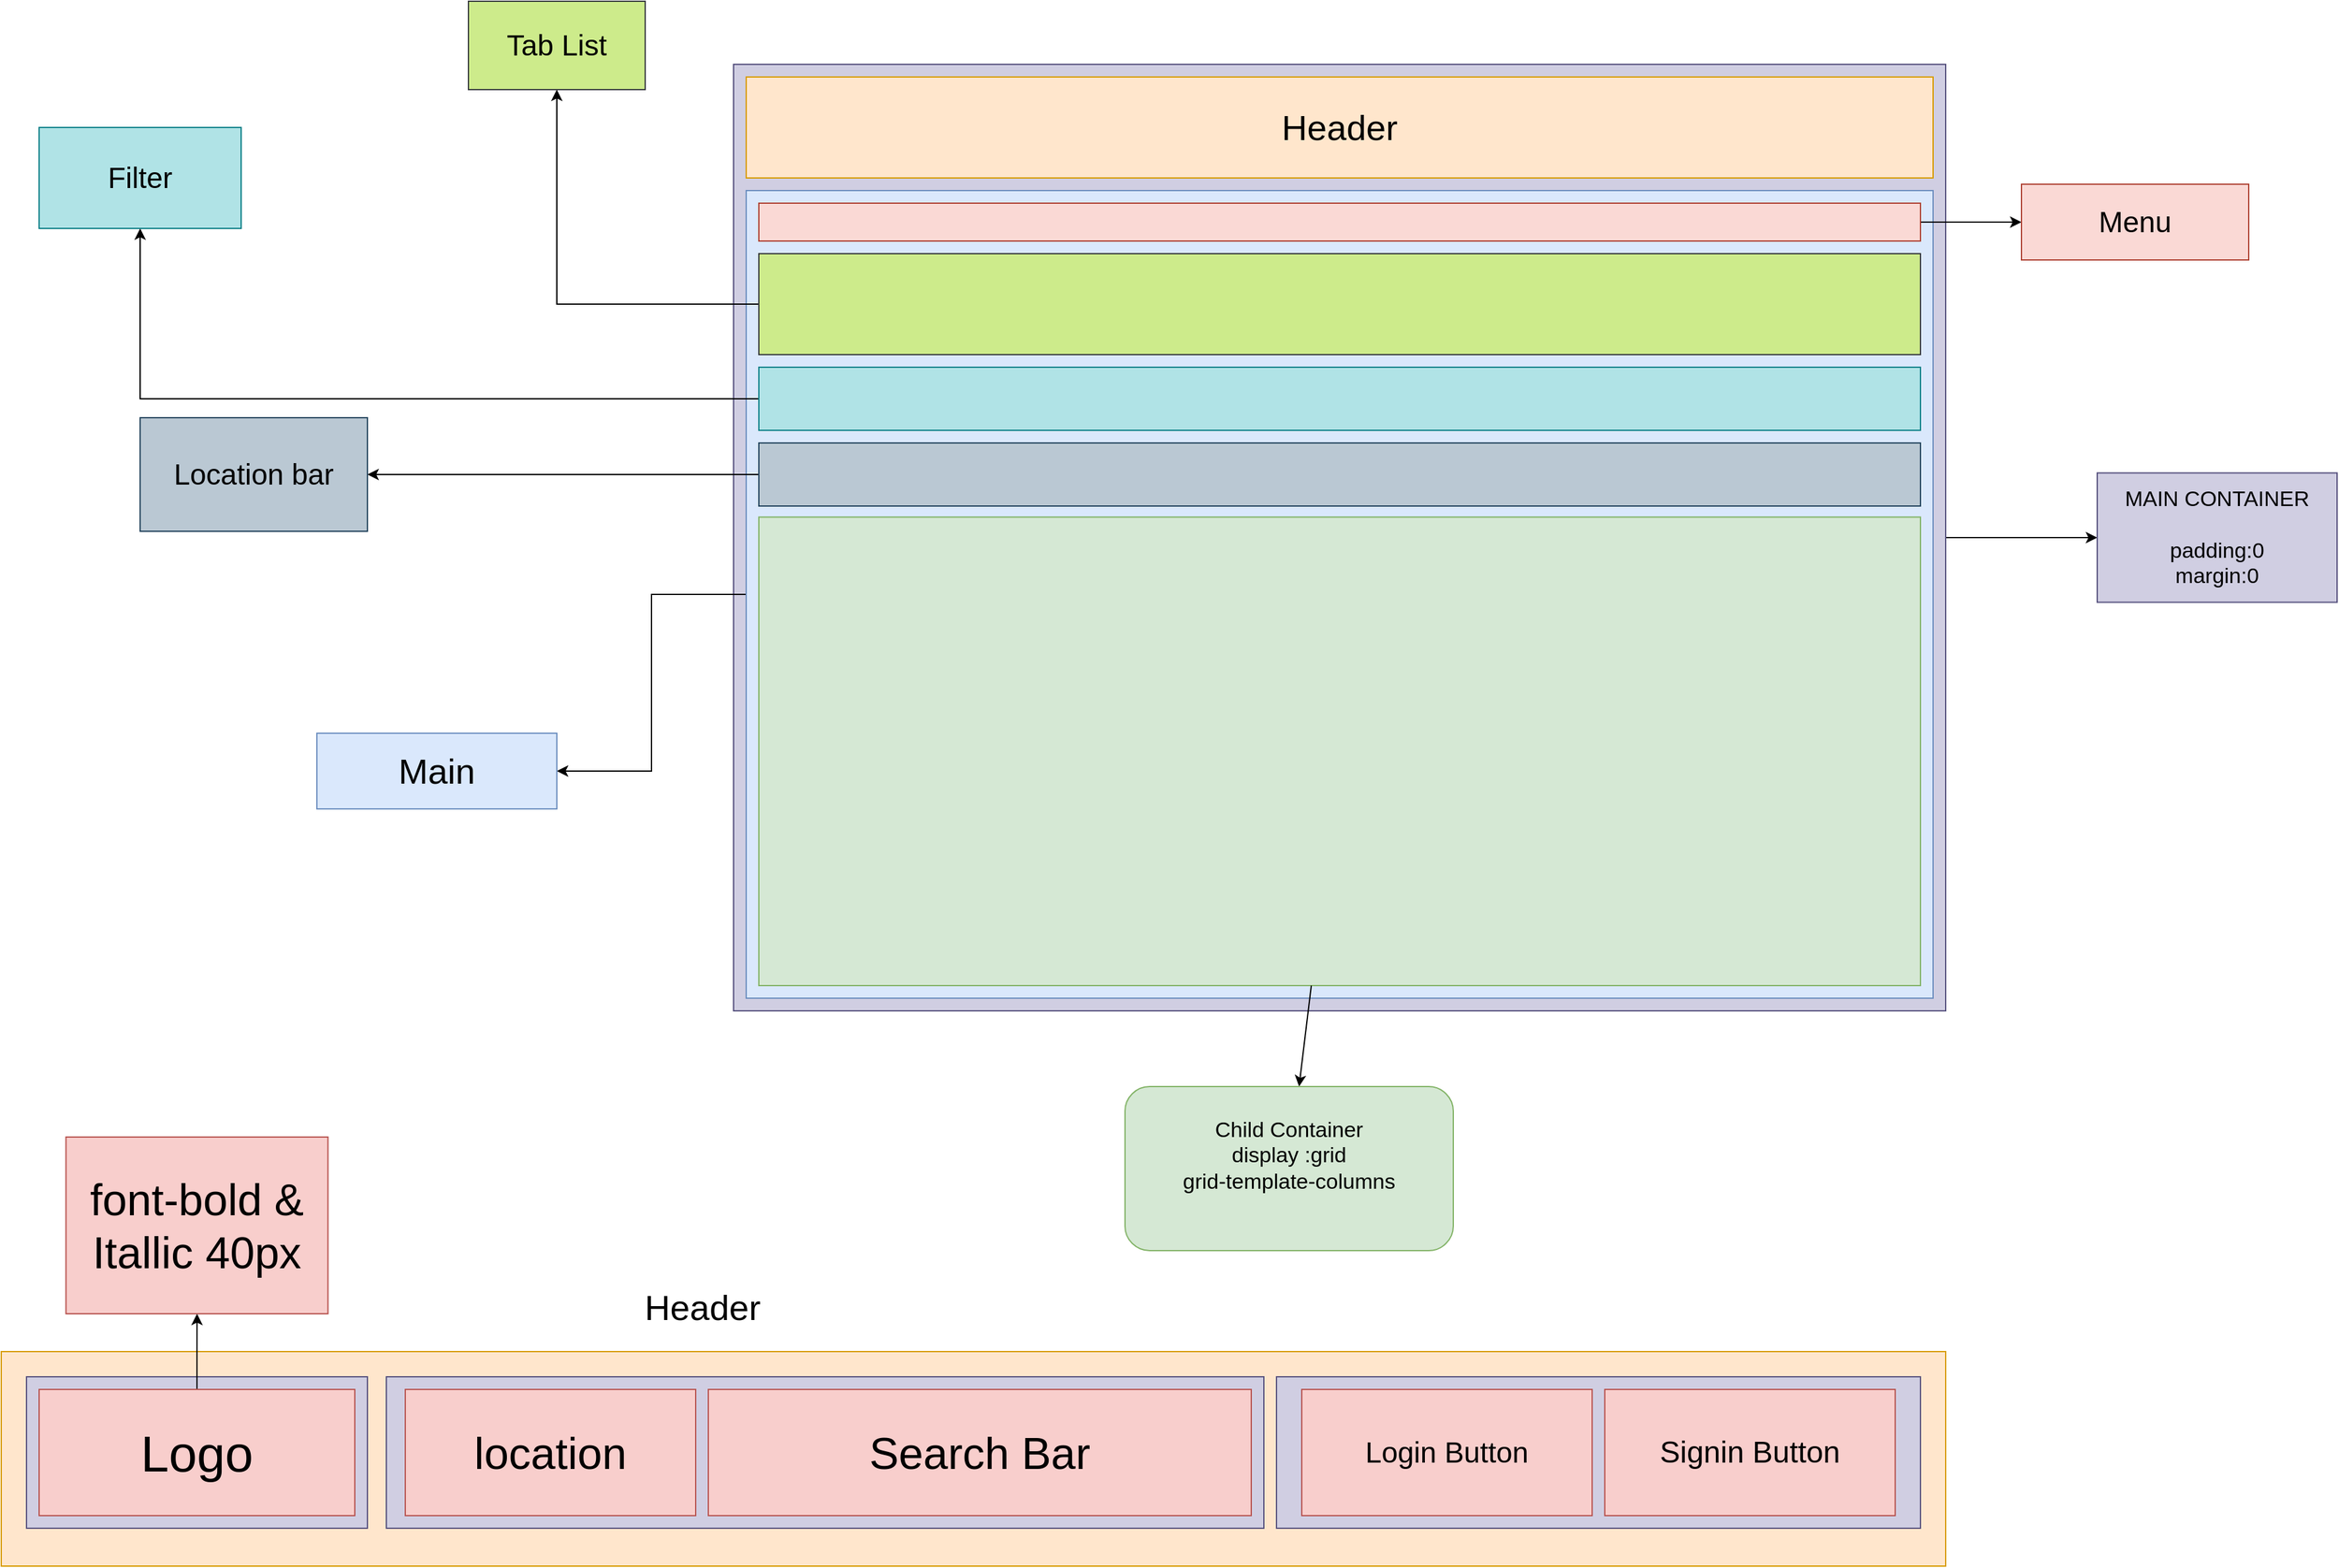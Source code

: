 <mxfile version="20.0.2" type="device"><diagram id="iqaS-s3-q5CvMGg5wzml" name="Page-1"><mxGraphModel dx="3324" dy="1139" grid="1" gridSize="10" guides="1" tooltips="1" connect="1" arrows="1" fold="1" page="1" pageScale="1" pageWidth="850" pageHeight="1100" math="0" shadow="0"><root><mxCell id="0"/><mxCell id="1" parent="0"/><mxCell id="tuf-9buatPZxw3bsQPNh-4" value="" style="edgeStyle=orthogonalEdgeStyle;rounded=0;orthogonalLoop=1;jettySize=auto;html=1;fontSize=28;" parent="1" source="co9Pu8wBc_-7aMpg7Jlh-1" target="tuf-9buatPZxw3bsQPNh-3" edge="1"><mxGeometry relative="1" as="geometry"/></mxCell><mxCell id="co9Pu8wBc_-7aMpg7Jlh-1" value="" style="rounded=0;whiteSpace=wrap;html=1;fillColor=#d0cee2;strokeColor=#56517e;" parent="1" vertex="1"><mxGeometry x="-90" y="70" width="960" height="750" as="geometry"/></mxCell><mxCell id="tuf-9buatPZxw3bsQPNh-1" value="&lt;font style=&quot;font-size: 28px&quot;&gt;Header&lt;/font&gt;" style="rounded=0;whiteSpace=wrap;html=1;fillColor=#ffe6cc;strokeColor=#d79b00;" parent="1" vertex="1"><mxGeometry x="-80" y="80" width="940" height="80" as="geometry"/></mxCell><mxCell id="tuf-9buatPZxw3bsQPNh-18" value="" style="edgeStyle=orthogonalEdgeStyle;rounded=0;orthogonalLoop=1;jettySize=auto;html=1;fontSize=17;" parent="1" source="tuf-9buatPZxw3bsQPNh-2" target="tuf-9buatPZxw3bsQPNh-17" edge="1"><mxGeometry relative="1" as="geometry"/></mxCell><mxCell id="tuf-9buatPZxw3bsQPNh-2" value="&lt;br&gt;&lt;br&gt;&lt;br&gt;&lt;br&gt;&lt;br&gt;&lt;br&gt;&lt;br&gt;&lt;br&gt;&lt;br&gt;Main" style="rounded=0;whiteSpace=wrap;html=1;fontSize=28;fillColor=#dae8fc;strokeColor=#6c8ebf;" parent="1" vertex="1"><mxGeometry x="-80" y="170" width="940" height="640" as="geometry"/></mxCell><mxCell id="tuf-9buatPZxw3bsQPNh-3" value="&lt;font style=&quot;font-size: 17px&quot;&gt;MAIN CONTAINER&lt;br&gt;&lt;br&gt;padding:0&lt;br&gt;margin:0&lt;br&gt;&lt;/font&gt;" style="whiteSpace=wrap;html=1;fillColor=#d0cee2;strokeColor=#56517e;rounded=0;" parent="1" vertex="1"><mxGeometry x="990" y="393.75" width="190" height="102.5" as="geometry"/></mxCell><mxCell id="tuf-9buatPZxw3bsQPNh-10" value="" style="edgeStyle=orthogonalEdgeStyle;rounded=0;orthogonalLoop=1;jettySize=auto;html=1;fontSize=17;" parent="1" source="tuf-9buatPZxw3bsQPNh-5" target="tuf-9buatPZxw3bsQPNh-9" edge="1"><mxGeometry relative="1" as="geometry"/></mxCell><mxCell id="tuf-9buatPZxw3bsQPNh-5" value="" style="rounded=0;whiteSpace=wrap;html=1;fontSize=23;fillColor=#fad9d5;strokeColor=#ae4132;" parent="1" vertex="1"><mxGeometry x="-70" y="180" width="920" height="30" as="geometry"/></mxCell><mxCell id="tuf-9buatPZxw3bsQPNh-12" value="" style="edgeStyle=orthogonalEdgeStyle;rounded=0;orthogonalLoop=1;jettySize=auto;html=1;fontSize=17;" parent="1" source="tuf-9buatPZxw3bsQPNh-6" target="tuf-9buatPZxw3bsQPNh-11" edge="1"><mxGeometry relative="1" as="geometry"/></mxCell><mxCell id="tuf-9buatPZxw3bsQPNh-6" value="" style="rounded=0;whiteSpace=wrap;html=1;fontSize=23;fillColor=#cdeb8b;strokeColor=#36393d;" parent="1" vertex="1"><mxGeometry x="-70" y="220" width="920" height="80" as="geometry"/></mxCell><mxCell id="tuf-9buatPZxw3bsQPNh-14" value="" style="edgeStyle=orthogonalEdgeStyle;rounded=0;orthogonalLoop=1;jettySize=auto;html=1;fontSize=17;" parent="1" source="tuf-9buatPZxw3bsQPNh-7" target="tuf-9buatPZxw3bsQPNh-13" edge="1"><mxGeometry relative="1" as="geometry"/></mxCell><mxCell id="tuf-9buatPZxw3bsQPNh-7" value="" style="rounded=0;whiteSpace=wrap;html=1;fontSize=23;fillColor=#b0e3e6;strokeColor=#0e8088;" parent="1" vertex="1"><mxGeometry x="-70" y="310" width="920" height="50" as="geometry"/></mxCell><mxCell id="tuf-9buatPZxw3bsQPNh-16" value="" style="edgeStyle=orthogonalEdgeStyle;rounded=0;orthogonalLoop=1;jettySize=auto;html=1;fontSize=17;" parent="1" source="tuf-9buatPZxw3bsQPNh-8" target="tuf-9buatPZxw3bsQPNh-15" edge="1"><mxGeometry relative="1" as="geometry"/></mxCell><mxCell id="tuf-9buatPZxw3bsQPNh-8" value="" style="rounded=0;whiteSpace=wrap;html=1;fontSize=23;fillColor=#bac8d3;strokeColor=#23445d;" parent="1" vertex="1"><mxGeometry x="-70" y="370" width="920" height="50" as="geometry"/></mxCell><mxCell id="tuf-9buatPZxw3bsQPNh-9" value="Menu" style="rounded=0;whiteSpace=wrap;html=1;fontSize=23;fillColor=#fad9d5;strokeColor=#ae4132;" parent="1" vertex="1"><mxGeometry x="930" y="165" width="180" height="60" as="geometry"/></mxCell><mxCell id="tuf-9buatPZxw3bsQPNh-11" value="Tab List" style="whiteSpace=wrap;html=1;fontSize=23;fillColor=#cdeb8b;strokeColor=#36393d;rounded=0;" parent="1" vertex="1"><mxGeometry x="-300" y="20" width="140" height="70" as="geometry"/></mxCell><mxCell id="tuf-9buatPZxw3bsQPNh-13" value="Filter" style="whiteSpace=wrap;html=1;fontSize=23;fillColor=#b0e3e6;strokeColor=#0e8088;rounded=0;" parent="1" vertex="1"><mxGeometry x="-640" y="120" width="160" height="80" as="geometry"/></mxCell><mxCell id="tuf-9buatPZxw3bsQPNh-15" value="Location bar" style="whiteSpace=wrap;html=1;fontSize=23;fillColor=#bac8d3;strokeColor=#23445d;rounded=0;" parent="1" vertex="1"><mxGeometry x="-560" y="350" width="180" height="90" as="geometry"/></mxCell><mxCell id="tuf-9buatPZxw3bsQPNh-17" value="Main&lt;br&gt;" style="whiteSpace=wrap;html=1;fontSize=28;fillColor=#dae8fc;strokeColor=#6c8ebf;rounded=0;" parent="1" vertex="1"><mxGeometry x="-420" y="600" width="190" height="60" as="geometry"/></mxCell><mxCell id="tuf-9buatPZxw3bsQPNh-19" value="" style="rounded=0;whiteSpace=wrap;html=1;fontSize=17;fillColor=#d5e8d4;strokeColor=#82b366;" parent="1" vertex="1"><mxGeometry x="-70" y="428.75" width="920" height="371.25" as="geometry"/></mxCell><mxCell id="tuf-9buatPZxw3bsQPNh-24" value="" style="endArrow=classic;html=1;rounded=0;fontSize=17;strokeColor=#000000;" parent="1" source="tuf-9buatPZxw3bsQPNh-19" target="tuf-9buatPZxw3bsQPNh-25" edge="1"><mxGeometry width="50" height="50" relative="1" as="geometry"><mxPoint x="360" y="950" as="sourcePoint"/><mxPoint x="390" y="910" as="targetPoint"/></mxGeometry></mxCell><mxCell id="tuf-9buatPZxw3bsQPNh-25" value="Child Container&lt;br&gt;display :grid&lt;br&gt;grid-template-columns&lt;br&gt;&lt;br&gt;" style="rounded=1;whiteSpace=wrap;html=1;fontSize=17;fillColor=#d5e8d4;strokeColor=#82b366;" parent="1" vertex="1"><mxGeometry x="220" y="880" width="260" height="130" as="geometry"/></mxCell><mxCell id="tuf-9buatPZxw3bsQPNh-27" value="" style="rounded=0;whiteSpace=wrap;html=1;fillColor=#ffe6cc;strokeColor=#d79b00;" parent="1" vertex="1"><mxGeometry x="-670" y="1090" width="1540" height="170" as="geometry"/></mxCell><mxCell id="tuf-9buatPZxw3bsQPNh-28" value="&lt;span style=&quot;font-size: 28px&quot;&gt;Header&lt;/span&gt;" style="text;html=1;align=center;verticalAlign=middle;resizable=0;points=[];autosize=1;strokeColor=none;fillColor=none;fontSize=17;" parent="1" vertex="1"><mxGeometry x="-170" y="1040" width="110" height="30" as="geometry"/></mxCell><mxCell id="tuf-9buatPZxw3bsQPNh-29" value="" style="rounded=0;whiteSpace=wrap;html=1;fontSize=17;fillColor=#d0cee2;strokeColor=#56517e;" parent="1" vertex="1"><mxGeometry x="-650" y="1110" width="270" height="120" as="geometry"/></mxCell><mxCell id="tuf-9buatPZxw3bsQPNh-30" value="" style="rounded=0;whiteSpace=wrap;html=1;fontSize=17;fillColor=#d0cee2;strokeColor=#56517e;" parent="1" vertex="1"><mxGeometry x="-365" y="1110" width="695" height="120" as="geometry"/></mxCell><mxCell id="tuf-9buatPZxw3bsQPNh-31" value="" style="rounded=0;whiteSpace=wrap;html=1;fontSize=17;fillColor=#d0cee2;strokeColor=#56517e;" parent="1" vertex="1"><mxGeometry x="340" y="1110" width="510" height="120" as="geometry"/></mxCell><mxCell id="tuf-9buatPZxw3bsQPNh-32" value="&lt;font style=&quot;font-size: 23px&quot;&gt;Login Button&lt;/font&gt;" style="rounded=0;whiteSpace=wrap;html=1;fontSize=17;fillColor=#f8cecc;strokeColor=#b85450;" parent="1" vertex="1"><mxGeometry x="360" y="1120" width="230" height="100" as="geometry"/></mxCell><mxCell id="tuf-9buatPZxw3bsQPNh-33" value="&lt;font style=&quot;font-size: 24px&quot;&gt;Signin Button&lt;/font&gt;" style="rounded=0;whiteSpace=wrap;html=1;fontSize=17;fillColor=#f8cecc;strokeColor=#b85450;" parent="1" vertex="1"><mxGeometry x="600" y="1120" width="230" height="100" as="geometry"/></mxCell><mxCell id="tuf-9buatPZxw3bsQPNh-34" value="Search Bar" style="rounded=0;whiteSpace=wrap;html=1;fontSize=35;fillColor=#f8cecc;strokeColor=#b85450;" parent="1" vertex="1"><mxGeometry x="-110" y="1120" width="430" height="100" as="geometry"/></mxCell><mxCell id="tuf-9buatPZxw3bsQPNh-35" value="location" style="rounded=0;whiteSpace=wrap;html=1;fontSize=35;fillColor=#f8cecc;strokeColor=#b85450;" parent="1" vertex="1"><mxGeometry x="-350" y="1120" width="230" height="100" as="geometry"/></mxCell><mxCell id="tIfXgh3heOw7GZNlyM41-2" value="" style="edgeStyle=orthogonalEdgeStyle;rounded=0;orthogonalLoop=1;jettySize=auto;html=1;" parent="1" source="tuf-9buatPZxw3bsQPNh-37" target="tIfXgh3heOw7GZNlyM41-1" edge="1"><mxGeometry relative="1" as="geometry"/></mxCell><mxCell id="tuf-9buatPZxw3bsQPNh-37" value="&lt;font style=&quot;font-size: 40px&quot;&gt;Logo&lt;/font&gt;" style="rounded=0;whiteSpace=wrap;html=1;fontSize=35;fillColor=#f8cecc;strokeColor=#b85450;" parent="1" vertex="1"><mxGeometry x="-640" y="1120" width="250" height="100" as="geometry"/></mxCell><mxCell id="tIfXgh3heOw7GZNlyM41-1" value="font-bold &amp;amp; Itallic 40px" style="whiteSpace=wrap;html=1;fontSize=35;fillColor=#f8cecc;strokeColor=#b85450;rounded=0;" parent="1" vertex="1"><mxGeometry x="-618.75" y="920" width="207.5" height="140" as="geometry"/></mxCell></root></mxGraphModel></diagram></mxfile>